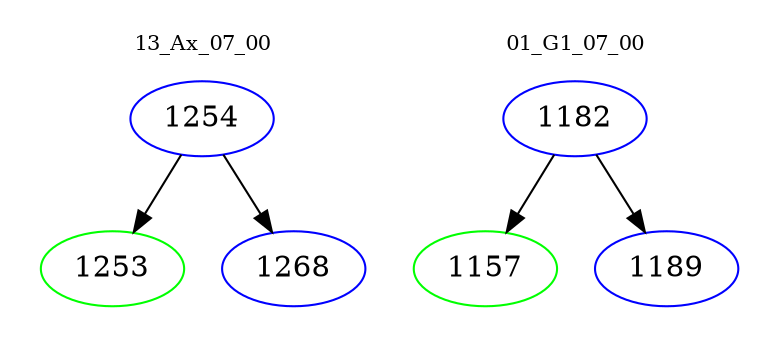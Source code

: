 digraph{
subgraph cluster_0 {
color = white
label = "13_Ax_07_00";
fontsize=10;
T0_1254 [label="1254", color="blue"]
T0_1254 -> T0_1253 [color="black"]
T0_1253 [label="1253", color="green"]
T0_1254 -> T0_1268 [color="black"]
T0_1268 [label="1268", color="blue"]
}
subgraph cluster_1 {
color = white
label = "01_G1_07_00";
fontsize=10;
T1_1182 [label="1182", color="blue"]
T1_1182 -> T1_1157 [color="black"]
T1_1157 [label="1157", color="green"]
T1_1182 -> T1_1189 [color="black"]
T1_1189 [label="1189", color="blue"]
}
}
